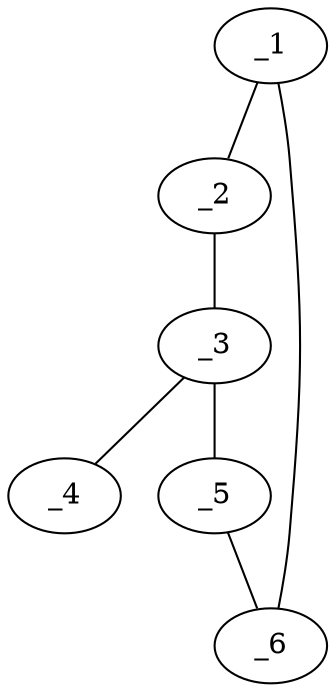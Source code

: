 graph molid622153 {
	_1	 [charge=0,
		chem=5,
		symbol="S  ",
		x="3.309",
		y="-1.2694"];
	_2	 [charge=0,
		chem=1,
		symbol="C  ",
		x="3.618",
		y="-0.3184"];
	_1 -- _2	 [valence=1];
	_6	 [charge=0,
		chem=1,
		symbol="C  ",
		x="2.309",
		y="-1.2694"];
	_1 -- _6	 [valence=1];
	_3	 [charge=0,
		chem=5,
		symbol="S  ",
		x="2.809",
		y="0.2694"];
	_2 -- _3	 [valence=1];
	_4	 [charge=0,
		chem=2,
		symbol="O  ",
		x="2.809",
		y="1.2694"];
	_3 -- _4	 [valence=2];
	_5	 [charge=0,
		chem=5,
		symbol="S  ",
		x=2,
		y="-0.3184"];
	_3 -- _5	 [valence=1];
	_5 -- _6	 [valence=1];
}
